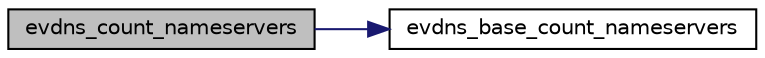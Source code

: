 digraph "evdns_count_nameservers"
{
 // LATEX_PDF_SIZE
  edge [fontname="Helvetica",fontsize="10",labelfontname="Helvetica",labelfontsize="10"];
  node [fontname="Helvetica",fontsize="10",shape=record];
  rankdir="LR";
  Node7 [label="evdns_count_nameservers",height=0.2,width=0.4,color="black", fillcolor="grey75", style="filled", fontcolor="black",tooltip=" "];
  Node7 -> Node8 [color="midnightblue",fontsize="10",style="solid",fontname="Helvetica"];
  Node8 [label="evdns_base_count_nameservers",height=0.2,width=0.4,color="black", fillcolor="white", style="filled",URL="$dns_8h.html#a6811354521b4fe8df4c724d6cb9fb102",tooltip=" "];
}
